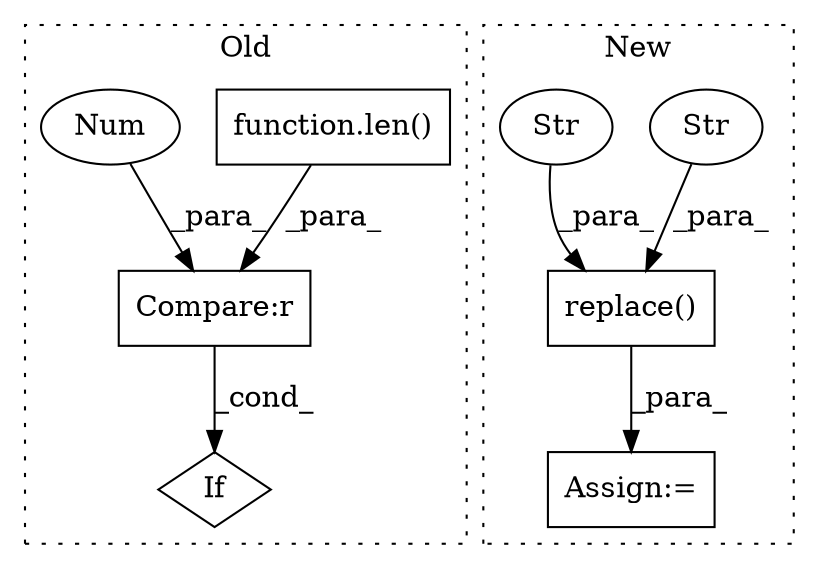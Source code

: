 digraph G {
subgraph cluster0 {
1 [label="function.len()" a="75" s="769,793" l="4,1" shape="box"];
5 [label="Compare:r" a="40" s="769" l="32" shape="box"];
6 [label="If" a="96" s="766" l="3" shape="diamond"];
7 [label="Num" a="76" s="797" l="4" shape="ellipse"];
label = "Old";
style="dotted";
}
subgraph cluster1 {
2 [label="replace()" a="75" s="851,872" l="13,1" shape="box"];
3 [label="Str" a="66" s="864" l="3" shape="ellipse"];
4 [label="Str" a="66" s="869" l="3" shape="ellipse"];
8 [label="Assign:=" a="68" s="848" l="3" shape="box"];
label = "New";
style="dotted";
}
1 -> 5 [label="_para_"];
2 -> 8 [label="_para_"];
3 -> 2 [label="_para_"];
4 -> 2 [label="_para_"];
5 -> 6 [label="_cond_"];
7 -> 5 [label="_para_"];
}